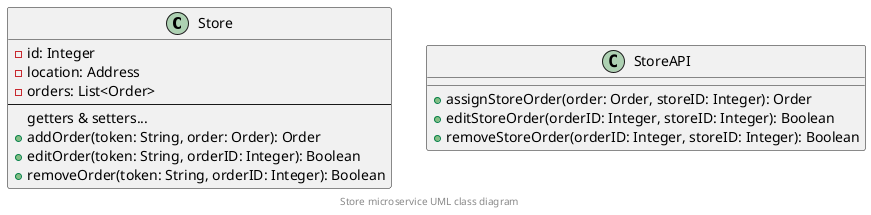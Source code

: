 @startuml
class Store {
    - id: Integer
    - location: Address
    - orders: List<Order>
    --
    getters & setters...
    + addOrder(token: String, order: Order): Order
    + editOrder(token: String, orderID: Integer): Boolean
    + removeOrder(token: String, orderID: Integer): Boolean
}

class StoreAPI {
    + assignStoreOrder(order: Order, storeID: Integer): Order
    + editStoreOrder(orderID: Integer, storeID: Integer): Boolean
    + removeStoreOrder(orderID: Integer, storeID: Integer): Boolean
}

footer Store microservice UML class diagram

@enduml